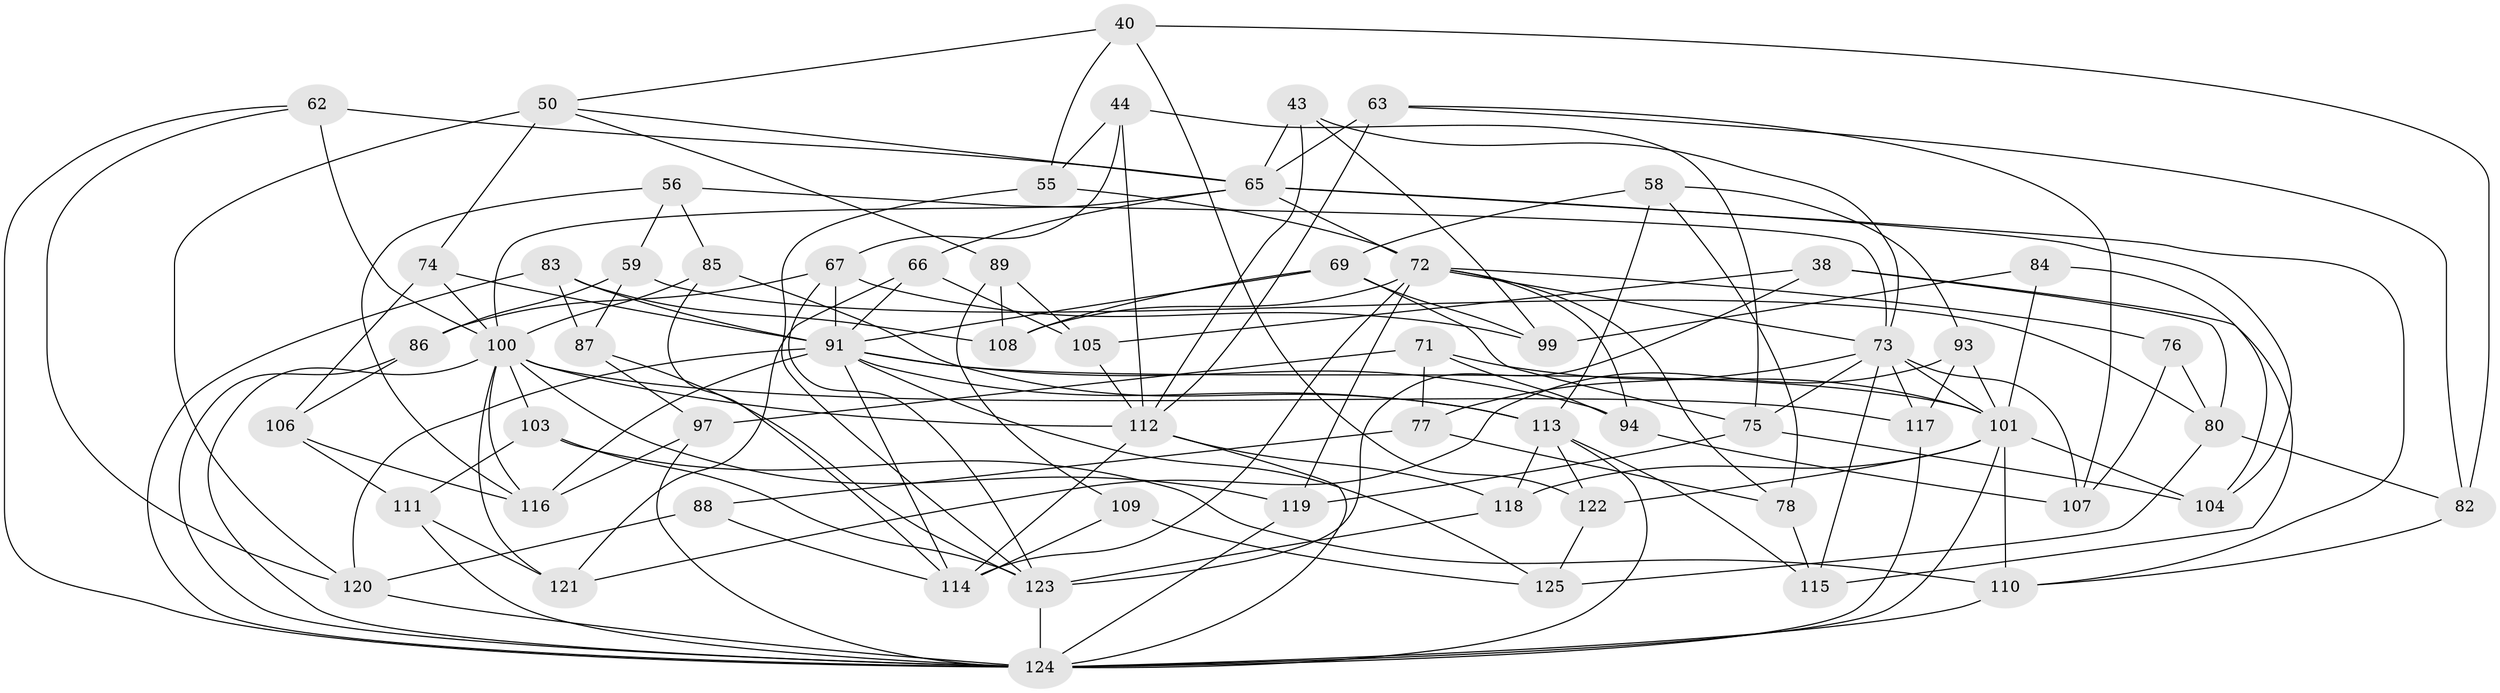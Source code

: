 // original degree distribution, {4: 1.0}
// Generated by graph-tools (version 1.1) at 2025/57/03/09/25 04:57:23]
// undirected, 62 vertices, 155 edges
graph export_dot {
graph [start="1"]
  node [color=gray90,style=filled];
  38;
  40;
  43;
  44;
  50 [super="+37"];
  55;
  56 [super="+5"];
  58;
  59;
  62;
  63 [super="+22"];
  65 [super="+11+41+20+53"];
  66 [super="+28"];
  67 [super="+48"];
  69 [super="+52"];
  71;
  72 [super="+7+47+42"];
  73 [super="+4+49+8"];
  74;
  75 [super="+34"];
  76;
  77;
  78;
  80 [super="+23"];
  82;
  83;
  84;
  85;
  86;
  87;
  88;
  89;
  91 [super="+14+39+64"];
  93;
  94;
  97;
  99;
  100 [super="+33"];
  101 [super="+25+45+81+24"];
  103;
  104 [super="+3"];
  105 [super="+98"];
  106;
  107;
  108;
  109;
  110 [super="+54"];
  111;
  112 [super="+1+16+95"];
  113 [super="+27+102"];
  114 [super="+12+13"];
  115;
  116 [super="+57"];
  117;
  118;
  119 [super="+79"];
  120 [super="+6+9"];
  121;
  122;
  123 [super="+90"];
  124 [super="+17+68+18+92+96"];
  125;
  38 -- 105;
  38 -- 115;
  38 -- 80;
  38 -- 123;
  40 -- 50;
  40 -- 55;
  40 -- 122;
  40 -- 82;
  43 -- 99;
  43 -- 73;
  43 -- 65;
  43 -- 112;
  44 -- 55;
  44 -- 75;
  44 -- 112;
  44 -- 67;
  50 -- 120 [weight=2];
  50 -- 89;
  50 -- 74;
  50 -- 65;
  55 -- 72;
  55 -- 123;
  56 -- 59;
  56 -- 73 [weight=2];
  56 -- 116 [weight=2];
  56 -- 85;
  58 -- 69;
  58 -- 78;
  58 -- 93;
  58 -- 113;
  59 -- 86;
  59 -- 80;
  59 -- 87;
  62 -- 120;
  62 -- 65;
  62 -- 124;
  62 -- 100;
  63 -- 107;
  63 -- 65 [weight=3];
  63 -- 112;
  63 -- 82;
  65 -- 100;
  65 -- 72 [weight=2];
  65 -- 110;
  65 -- 66;
  65 -- 104;
  66 -- 105 [weight=2];
  66 -- 121;
  66 -- 91 [weight=2];
  67 -- 86;
  67 -- 99;
  67 -- 91 [weight=2];
  67 -- 123;
  69 -- 99;
  69 -- 91 [weight=2];
  69 -- 75;
  69 -- 108;
  71 -- 94;
  71 -- 77;
  71 -- 97;
  71 -- 101;
  72 -- 73;
  72 -- 94;
  72 -- 114;
  72 -- 78;
  72 -- 108;
  72 -- 76;
  72 -- 119;
  73 -- 117;
  73 -- 107;
  73 -- 77;
  73 -- 75;
  73 -- 115;
  73 -- 101;
  74 -- 106;
  74 -- 91;
  74 -- 100;
  75 -- 119;
  75 -- 104 [weight=2];
  76 -- 107;
  76 -- 80 [weight=2];
  77 -- 78;
  77 -- 88;
  78 -- 115;
  80 -- 82;
  80 -- 125;
  82 -- 110;
  83 -- 87;
  83 -- 108;
  83 -- 91;
  83 -- 124;
  84 -- 101;
  84 -- 104 [weight=2];
  84 -- 99;
  85 -- 114;
  85 -- 113;
  85 -- 100;
  86 -- 106;
  86 -- 124;
  87 -- 97;
  87 -- 123;
  88 -- 114 [weight=2];
  88 -- 120;
  89 -- 108;
  89 -- 109;
  89 -- 105;
  91 -- 120;
  91 -- 116;
  91 -- 113;
  91 -- 101 [weight=2];
  91 -- 114;
  91 -- 125;
  91 -- 94;
  93 -- 101;
  93 -- 117;
  93 -- 121;
  94 -- 107;
  97 -- 116;
  97 -- 124;
  100 -- 121;
  100 -- 124 [weight=2];
  100 -- 103;
  100 -- 112 [weight=2];
  100 -- 116;
  100 -- 117;
  100 -- 119 [weight=2];
  101 -- 122;
  101 -- 104;
  101 -- 118;
  101 -- 124 [weight=3];
  101 -- 110 [weight=2];
  103 -- 111;
  103 -- 110;
  103 -- 123;
  105 -- 112 [weight=2];
  106 -- 111;
  106 -- 116;
  109 -- 114 [weight=2];
  109 -- 125;
  110 -- 124;
  111 -- 121;
  111 -- 124;
  112 -- 114;
  112 -- 118;
  112 -- 124;
  113 -- 115;
  113 -- 118;
  113 -- 122;
  113 -- 124 [weight=2];
  117 -- 124;
  118 -- 123;
  119 -- 124 [weight=2];
  120 -- 124 [weight=3];
  122 -- 125;
  123 -- 124 [weight=6];
}
